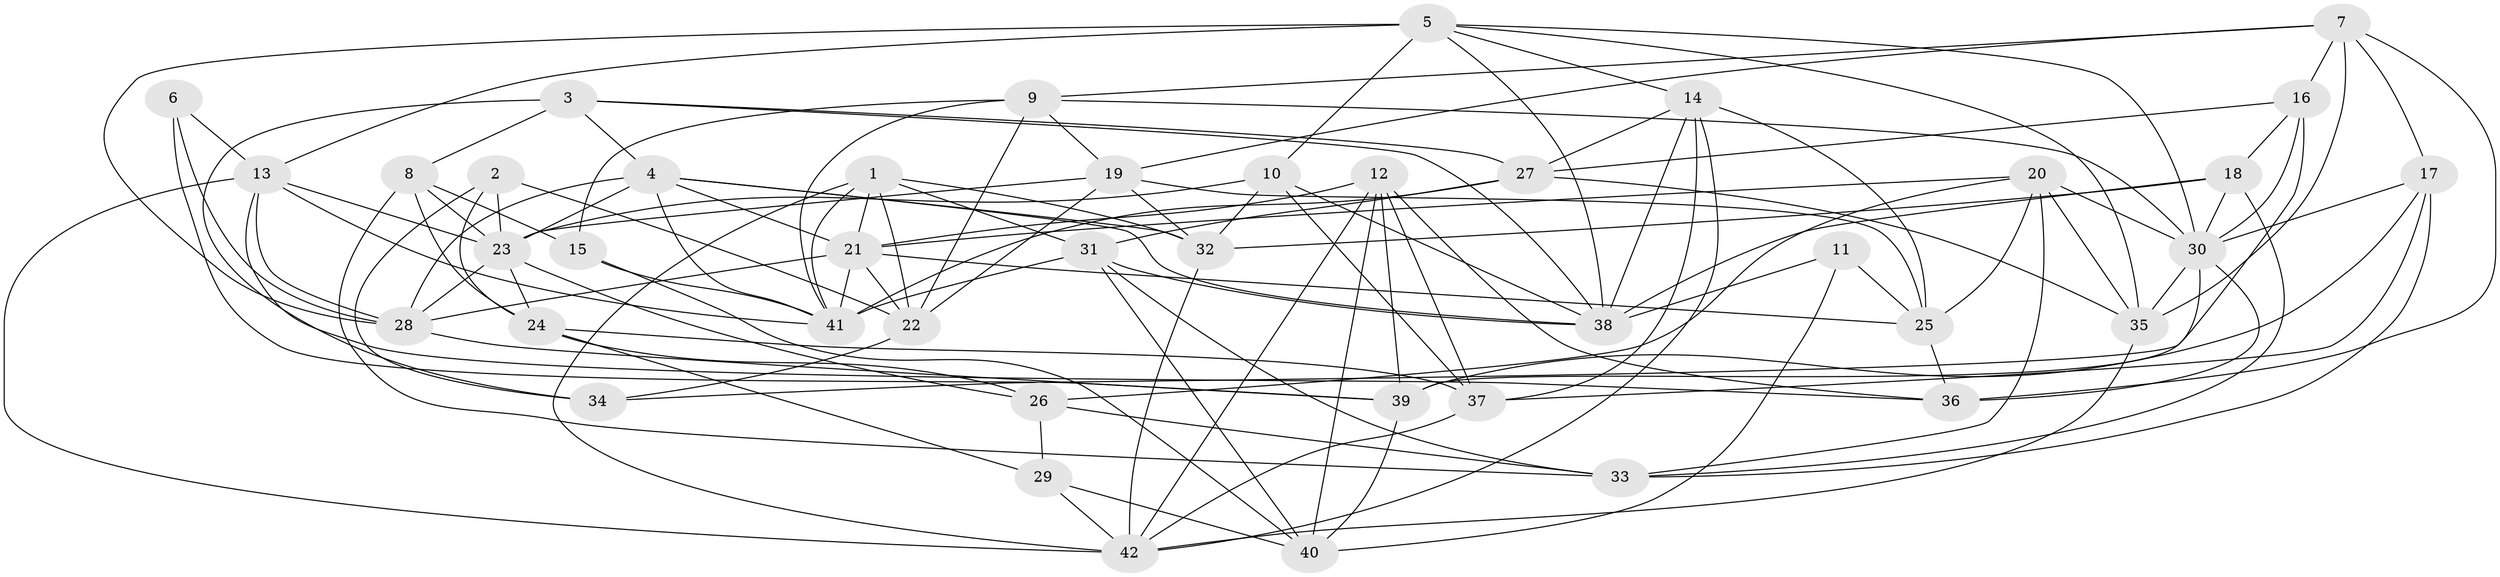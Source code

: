 // original degree distribution, {4: 1.0}
// Generated by graph-tools (version 1.1) at 2025/38/03/04/25 23:38:04]
// undirected, 42 vertices, 124 edges
graph export_dot {
  node [color=gray90,style=filled];
  1;
  2;
  3;
  4;
  5;
  6;
  7;
  8;
  9;
  10;
  11;
  12;
  13;
  14;
  15;
  16;
  17;
  18;
  19;
  20;
  21;
  22;
  23;
  24;
  25;
  26;
  27;
  28;
  29;
  30;
  31;
  32;
  33;
  34;
  35;
  36;
  37;
  38;
  39;
  40;
  41;
  42;
  1 -- 21 [weight=1.0];
  1 -- 22 [weight=1.0];
  1 -- 31 [weight=1.0];
  1 -- 32 [weight=1.0];
  1 -- 41 [weight=1.0];
  1 -- 42 [weight=1.0];
  2 -- 22 [weight=1.0];
  2 -- 23 [weight=1.0];
  2 -- 24 [weight=1.0];
  2 -- 34 [weight=1.0];
  3 -- 4 [weight=1.0];
  3 -- 8 [weight=1.0];
  3 -- 27 [weight=1.0];
  3 -- 34 [weight=2.0];
  3 -- 38 [weight=1.0];
  4 -- 21 [weight=1.0];
  4 -- 23 [weight=2.0];
  4 -- 28 [weight=1.0];
  4 -- 32 [weight=1.0];
  4 -- 38 [weight=1.0];
  4 -- 41 [weight=1.0];
  5 -- 10 [weight=2.0];
  5 -- 13 [weight=1.0];
  5 -- 14 [weight=1.0];
  5 -- 28 [weight=1.0];
  5 -- 30 [weight=1.0];
  5 -- 35 [weight=1.0];
  5 -- 38 [weight=1.0];
  6 -- 13 [weight=1.0];
  6 -- 28 [weight=1.0];
  6 -- 39 [weight=2.0];
  7 -- 9 [weight=2.0];
  7 -- 16 [weight=1.0];
  7 -- 17 [weight=1.0];
  7 -- 19 [weight=1.0];
  7 -- 35 [weight=1.0];
  7 -- 36 [weight=2.0];
  8 -- 15 [weight=1.0];
  8 -- 23 [weight=1.0];
  8 -- 24 [weight=1.0];
  8 -- 33 [weight=2.0];
  9 -- 15 [weight=1.0];
  9 -- 19 [weight=1.0];
  9 -- 22 [weight=2.0];
  9 -- 30 [weight=1.0];
  9 -- 41 [weight=1.0];
  10 -- 23 [weight=1.0];
  10 -- 32 [weight=1.0];
  10 -- 37 [weight=1.0];
  10 -- 38 [weight=1.0];
  11 -- 25 [weight=1.0];
  11 -- 38 [weight=2.0];
  11 -- 40 [weight=1.0];
  12 -- 21 [weight=1.0];
  12 -- 36 [weight=1.0];
  12 -- 37 [weight=1.0];
  12 -- 39 [weight=1.0];
  12 -- 40 [weight=1.0];
  12 -- 42 [weight=1.0];
  13 -- 23 [weight=1.0];
  13 -- 28 [weight=1.0];
  13 -- 36 [weight=2.0];
  13 -- 41 [weight=1.0];
  13 -- 42 [weight=1.0];
  14 -- 25 [weight=1.0];
  14 -- 27 [weight=1.0];
  14 -- 37 [weight=1.0];
  14 -- 38 [weight=1.0];
  14 -- 42 [weight=1.0];
  15 -- 40 [weight=1.0];
  15 -- 41 [weight=1.0];
  16 -- 18 [weight=1.0];
  16 -- 27 [weight=1.0];
  16 -- 30 [weight=1.0];
  16 -- 34 [weight=2.0];
  17 -- 30 [weight=1.0];
  17 -- 33 [weight=1.0];
  17 -- 37 [weight=1.0];
  17 -- 39 [weight=2.0];
  18 -- 30 [weight=1.0];
  18 -- 32 [weight=1.0];
  18 -- 33 [weight=1.0];
  18 -- 38 [weight=2.0];
  19 -- 22 [weight=1.0];
  19 -- 23 [weight=1.0];
  19 -- 25 [weight=1.0];
  19 -- 32 [weight=1.0];
  20 -- 21 [weight=1.0];
  20 -- 25 [weight=1.0];
  20 -- 26 [weight=2.0];
  20 -- 30 [weight=1.0];
  20 -- 33 [weight=2.0];
  20 -- 35 [weight=1.0];
  21 -- 22 [weight=2.0];
  21 -- 25 [weight=1.0];
  21 -- 28 [weight=2.0];
  21 -- 41 [weight=1.0];
  22 -- 34 [weight=1.0];
  23 -- 24 [weight=1.0];
  23 -- 26 [weight=1.0];
  23 -- 28 [weight=1.0];
  24 -- 26 [weight=1.0];
  24 -- 29 [weight=1.0];
  24 -- 37 [weight=1.0];
  25 -- 36 [weight=1.0];
  26 -- 29 [weight=1.0];
  26 -- 33 [weight=1.0];
  27 -- 31 [weight=1.0];
  27 -- 35 [weight=1.0];
  27 -- 41 [weight=1.0];
  28 -- 39 [weight=1.0];
  29 -- 40 [weight=1.0];
  29 -- 42 [weight=1.0];
  30 -- 35 [weight=1.0];
  30 -- 36 [weight=2.0];
  30 -- 39 [weight=1.0];
  31 -- 33 [weight=1.0];
  31 -- 38 [weight=1.0];
  31 -- 40 [weight=1.0];
  31 -- 41 [weight=1.0];
  32 -- 42 [weight=1.0];
  35 -- 42 [weight=1.0];
  37 -- 42 [weight=1.0];
  39 -- 40 [weight=1.0];
}
